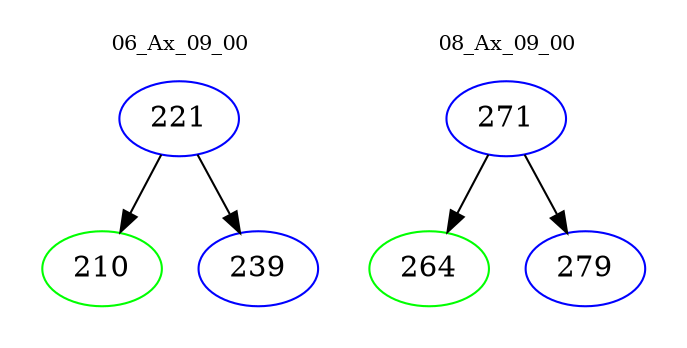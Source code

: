 digraph{
subgraph cluster_0 {
color = white
label = "06_Ax_09_00";
fontsize=10;
T0_221 [label="221", color="blue"]
T0_221 -> T0_210 [color="black"]
T0_210 [label="210", color="green"]
T0_221 -> T0_239 [color="black"]
T0_239 [label="239", color="blue"]
}
subgraph cluster_1 {
color = white
label = "08_Ax_09_00";
fontsize=10;
T1_271 [label="271", color="blue"]
T1_271 -> T1_264 [color="black"]
T1_264 [label="264", color="green"]
T1_271 -> T1_279 [color="black"]
T1_279 [label="279", color="blue"]
}
}
